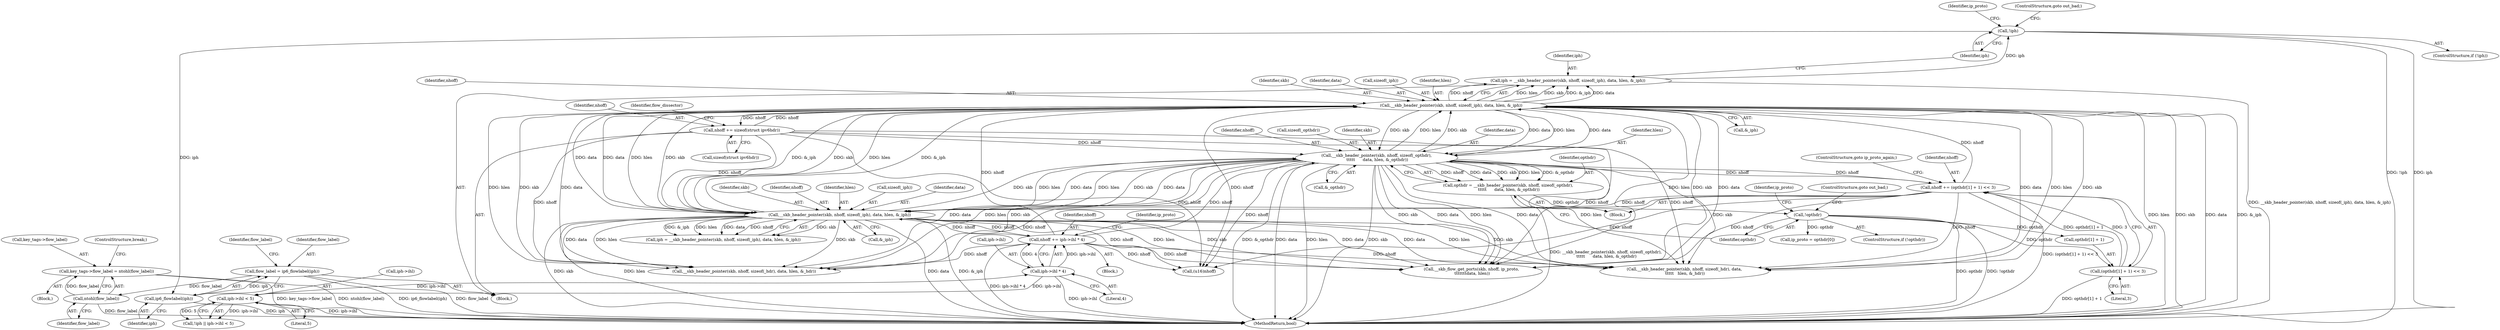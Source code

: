 digraph "0_linux_a6e544b0a88b53114bfa5a57e21b7be7a8dfc9d0@pointer" {
"1000338" [label="(Call,key_tags->flow_label = ntohl(flow_label))"];
"1000342" [label="(Call,ntohl(flow_label))"];
"1000320" [label="(Call,flow_label = ip6_flowlabel(iph))"];
"1000322" [label="(Call,ip6_flowlabel(iph))"];
"1000282" [label="(Call,!iph)"];
"1000270" [label="(Call,iph = __skb_header_pointer(skb, nhoff, sizeof(_iph), data, hlen, &_iph))"];
"1000272" [label="(Call,__skb_header_pointer(skb, nhoff, sizeof(_iph), data, hlen, &_iph))"];
"1000684" [label="(Call,__skb_header_pointer(skb, nhoff, sizeof(_opthdr),\n \t\t\t\t\t      data, hlen, &_opthdr))"];
"1000197" [label="(Call,__skb_header_pointer(skb, nhoff, sizeof(_iph), data, hlen, &_iph))"];
"1000290" [label="(Call,nhoff += sizeof(struct ipv6hdr))"];
"1000216" [label="(Call,nhoff += iph->ihl * 4)"];
"1000218" [label="(Call,iph->ihl * 4)"];
"1000210" [label="(Call,iph->ihl < 5)"];
"1000702" [label="(Call,nhoff += (opthdr[1] + 1) << 3)"];
"1000704" [label="(Call,(opthdr[1] + 1) << 3)"];
"1000694" [label="(Call,!opthdr)"];
"1000682" [label="(Call,opthdr = __skb_header_pointer(skb, nhoff, sizeof(_opthdr),\n \t\t\t\t\t      data, hlen, &_opthdr))"];
"1000697" [label="(Call,ip_proto = opthdr[0])"];
"1000217" [label="(Identifier,nhoff)"];
"1000224" [label="(Identifier,ip_proto)"];
"1000219" [label="(Call,iph->ihl)"];
"1000683" [label="(Identifier,opthdr)"];
"1000198" [label="(Identifier,skb)"];
"1000274" [label="(Identifier,nhoff)"];
"1000705" [label="(Call,opthdr[1] + 1)"];
"1000197" [label="(Call,__skb_header_pointer(skb, nhoff, sizeof(_iph), data, hlen, &_iph))"];
"1000273" [label="(Identifier,skb)"];
"1000693" [label="(ControlStructure,if (!opthdr))"];
"1000272" [label="(Call,__skb_header_pointer(skb, nhoff, sizeof(_iph), data, hlen, &_iph))"];
"1000191" [label="(Block,)"];
"1000673" [label="(Block,)"];
"1000331" [label="(Block,)"];
"1000265" [label="(Block,)"];
"1000690" [label="(Identifier,hlen)"];
"1000320" [label="(Call,flow_label = ip6_flowlabel(iph))"];
"1000711" [label="(ControlStructure,goto ip_proto_again;)"];
"1000279" [label="(Call,&_iph)"];
"1000686" [label="(Identifier,nhoff)"];
"1000696" [label="(ControlStructure,goto out_bad;)"];
"1000777" [label="(MethodReturn,bool)"];
"1000271" [label="(Identifier,iph)"];
"1000277" [label="(Identifier,data)"];
"1000682" [label="(Call,opthdr = __skb_header_pointer(skb, nhoff, sizeof(_opthdr),\n \t\t\t\t\t      data, hlen, &_opthdr))"];
"1000687" [label="(Call,sizeof(_opthdr))"];
"1000286" [label="(Identifier,ip_proto)"];
"1000204" [label="(Call,&_iph)"];
"1000747" [label="(Call,__skb_flow_get_ports(skb, nhoff, ip_proto,\n \t\t\t\t\t\t\tdata, hlen))"];
"1000772" [label="(Call,(u16)nhoff)"];
"1000216" [label="(Call,nhoff += iph->ihl * 4)"];
"1000199" [label="(Identifier,nhoff)"];
"1000203" [label="(Identifier,hlen)"];
"1000214" [label="(Literal,5)"];
"1000296" [label="(Identifier,flow_dissector)"];
"1000339" [label="(Call,key_tags->flow_label)"];
"1000291" [label="(Identifier,nhoff)"];
"1000211" [label="(Call,iph->ihl)"];
"1000292" [label="(Call,sizeof(struct ipv6hdr))"];
"1000691" [label="(Call,&_opthdr)"];
"1000275" [label="(Call,sizeof(_iph))"];
"1000281" [label="(ControlStructure,if (!iph))"];
"1000283" [label="(Identifier,iph)"];
"1000200" [label="(Call,sizeof(_iph))"];
"1000338" [label="(Call,key_tags->flow_label = ntohl(flow_label))"];
"1000685" [label="(Identifier,skb)"];
"1000472" [label="(Call,__skb_header_pointer(skb, nhoff, sizeof(_hdr), data,\n \t\t\t\t\t   hlen, &_hdr))"];
"1000322" [label="(Call,ip6_flowlabel(iph))"];
"1000290" [label="(Call,nhoff += sizeof(struct ipv6hdr))"];
"1000704" [label="(Call,(opthdr[1] + 1) << 3)"];
"1000698" [label="(Identifier,ip_proto)"];
"1000689" [label="(Identifier,data)"];
"1000282" [label="(Call,!iph)"];
"1000210" [label="(Call,iph->ihl < 5)"];
"1000323" [label="(Identifier,iph)"];
"1000270" [label="(Call,iph = __skb_header_pointer(skb, nhoff, sizeof(_iph), data, hlen, &_iph))"];
"1000278" [label="(Identifier,hlen)"];
"1000695" [label="(Identifier,opthdr)"];
"1000694" [label="(Call,!opthdr)"];
"1000195" [label="(Call,iph = __skb_header_pointer(skb, nhoff, sizeof(_iph), data, hlen, &_iph))"];
"1000222" [label="(Literal,4)"];
"1000344" [label="(ControlStructure,break;)"];
"1000284" [label="(ControlStructure,goto out_bad;)"];
"1000544" [label="(Call,__skb_header_pointer(skb, nhoff, sizeof(_hdr), data, hlen, &_hdr))"];
"1000343" [label="(Identifier,flow_label)"];
"1000218" [label="(Call,iph->ihl * 4)"];
"1000703" [label="(Identifier,nhoff)"];
"1000325" [label="(Identifier,flow_label)"];
"1000321" [label="(Identifier,flow_label)"];
"1000710" [label="(Literal,3)"];
"1000207" [label="(Call,!iph || iph->ihl < 5)"];
"1000684" [label="(Call,__skb_header_pointer(skb, nhoff, sizeof(_opthdr),\n \t\t\t\t\t      data, hlen, &_opthdr))"];
"1000342" [label="(Call,ntohl(flow_label))"];
"1000702" [label="(Call,nhoff += (opthdr[1] + 1) << 3)"];
"1000202" [label="(Identifier,data)"];
"1000338" -> "1000331"  [label="AST: "];
"1000338" -> "1000342"  [label="CFG: "];
"1000339" -> "1000338"  [label="AST: "];
"1000342" -> "1000338"  [label="AST: "];
"1000344" -> "1000338"  [label="CFG: "];
"1000338" -> "1000777"  [label="DDG: key_tags->flow_label"];
"1000338" -> "1000777"  [label="DDG: ntohl(flow_label)"];
"1000342" -> "1000338"  [label="DDG: flow_label"];
"1000342" -> "1000343"  [label="CFG: "];
"1000343" -> "1000342"  [label="AST: "];
"1000342" -> "1000777"  [label="DDG: flow_label"];
"1000320" -> "1000342"  [label="DDG: flow_label"];
"1000320" -> "1000265"  [label="AST: "];
"1000320" -> "1000322"  [label="CFG: "];
"1000321" -> "1000320"  [label="AST: "];
"1000322" -> "1000320"  [label="AST: "];
"1000325" -> "1000320"  [label="CFG: "];
"1000320" -> "1000777"  [label="DDG: ip6_flowlabel(iph)"];
"1000320" -> "1000777"  [label="DDG: flow_label"];
"1000322" -> "1000320"  [label="DDG: iph"];
"1000322" -> "1000323"  [label="CFG: "];
"1000323" -> "1000322"  [label="AST: "];
"1000322" -> "1000777"  [label="DDG: iph"];
"1000282" -> "1000322"  [label="DDG: iph"];
"1000282" -> "1000281"  [label="AST: "];
"1000282" -> "1000283"  [label="CFG: "];
"1000283" -> "1000282"  [label="AST: "];
"1000284" -> "1000282"  [label="CFG: "];
"1000286" -> "1000282"  [label="CFG: "];
"1000282" -> "1000777"  [label="DDG: !iph"];
"1000282" -> "1000777"  [label="DDG: iph"];
"1000270" -> "1000282"  [label="DDG: iph"];
"1000270" -> "1000265"  [label="AST: "];
"1000270" -> "1000272"  [label="CFG: "];
"1000271" -> "1000270"  [label="AST: "];
"1000272" -> "1000270"  [label="AST: "];
"1000283" -> "1000270"  [label="CFG: "];
"1000270" -> "1000777"  [label="DDG: __skb_header_pointer(skb, nhoff, sizeof(_iph), data, hlen, &_iph)"];
"1000272" -> "1000270"  [label="DDG: hlen"];
"1000272" -> "1000270"  [label="DDG: skb"];
"1000272" -> "1000270"  [label="DDG: &_iph"];
"1000272" -> "1000270"  [label="DDG: data"];
"1000272" -> "1000270"  [label="DDG: nhoff"];
"1000272" -> "1000279"  [label="CFG: "];
"1000273" -> "1000272"  [label="AST: "];
"1000274" -> "1000272"  [label="AST: "];
"1000275" -> "1000272"  [label="AST: "];
"1000277" -> "1000272"  [label="AST: "];
"1000278" -> "1000272"  [label="AST: "];
"1000279" -> "1000272"  [label="AST: "];
"1000272" -> "1000777"  [label="DDG: hlen"];
"1000272" -> "1000777"  [label="DDG: skb"];
"1000272" -> "1000777"  [label="DDG: data"];
"1000272" -> "1000777"  [label="DDG: &_iph"];
"1000272" -> "1000197"  [label="DDG: skb"];
"1000272" -> "1000197"  [label="DDG: data"];
"1000272" -> "1000197"  [label="DDG: hlen"];
"1000272" -> "1000197"  [label="DDG: &_iph"];
"1000684" -> "1000272"  [label="DDG: skb"];
"1000684" -> "1000272"  [label="DDG: data"];
"1000684" -> "1000272"  [label="DDG: hlen"];
"1000197" -> "1000272"  [label="DDG: skb"];
"1000197" -> "1000272"  [label="DDG: data"];
"1000197" -> "1000272"  [label="DDG: hlen"];
"1000197" -> "1000272"  [label="DDG: &_iph"];
"1000290" -> "1000272"  [label="DDG: nhoff"];
"1000216" -> "1000272"  [label="DDG: nhoff"];
"1000702" -> "1000272"  [label="DDG: nhoff"];
"1000272" -> "1000290"  [label="DDG: nhoff"];
"1000272" -> "1000472"  [label="DDG: skb"];
"1000272" -> "1000472"  [label="DDG: data"];
"1000272" -> "1000472"  [label="DDG: hlen"];
"1000272" -> "1000544"  [label="DDG: skb"];
"1000272" -> "1000544"  [label="DDG: data"];
"1000272" -> "1000544"  [label="DDG: hlen"];
"1000272" -> "1000684"  [label="DDG: skb"];
"1000272" -> "1000684"  [label="DDG: data"];
"1000272" -> "1000684"  [label="DDG: hlen"];
"1000272" -> "1000747"  [label="DDG: skb"];
"1000272" -> "1000747"  [label="DDG: data"];
"1000272" -> "1000747"  [label="DDG: hlen"];
"1000272" -> "1000772"  [label="DDG: nhoff"];
"1000684" -> "1000682"  [label="AST: "];
"1000684" -> "1000691"  [label="CFG: "];
"1000685" -> "1000684"  [label="AST: "];
"1000686" -> "1000684"  [label="AST: "];
"1000687" -> "1000684"  [label="AST: "];
"1000689" -> "1000684"  [label="AST: "];
"1000690" -> "1000684"  [label="AST: "];
"1000691" -> "1000684"  [label="AST: "];
"1000682" -> "1000684"  [label="CFG: "];
"1000684" -> "1000777"  [label="DDG: data"];
"1000684" -> "1000777"  [label="DDG: hlen"];
"1000684" -> "1000777"  [label="DDG: skb"];
"1000684" -> "1000777"  [label="DDG: &_opthdr"];
"1000684" -> "1000197"  [label="DDG: skb"];
"1000684" -> "1000197"  [label="DDG: data"];
"1000684" -> "1000197"  [label="DDG: hlen"];
"1000684" -> "1000472"  [label="DDG: skb"];
"1000684" -> "1000472"  [label="DDG: data"];
"1000684" -> "1000472"  [label="DDG: hlen"];
"1000684" -> "1000544"  [label="DDG: skb"];
"1000684" -> "1000544"  [label="DDG: data"];
"1000684" -> "1000544"  [label="DDG: hlen"];
"1000684" -> "1000682"  [label="DDG: nhoff"];
"1000684" -> "1000682"  [label="DDG: data"];
"1000684" -> "1000682"  [label="DDG: skb"];
"1000684" -> "1000682"  [label="DDG: hlen"];
"1000684" -> "1000682"  [label="DDG: &_opthdr"];
"1000197" -> "1000684"  [label="DDG: skb"];
"1000197" -> "1000684"  [label="DDG: data"];
"1000197" -> "1000684"  [label="DDG: hlen"];
"1000290" -> "1000684"  [label="DDG: nhoff"];
"1000216" -> "1000684"  [label="DDG: nhoff"];
"1000702" -> "1000684"  [label="DDG: nhoff"];
"1000684" -> "1000702"  [label="DDG: nhoff"];
"1000684" -> "1000747"  [label="DDG: skb"];
"1000684" -> "1000747"  [label="DDG: data"];
"1000684" -> "1000747"  [label="DDG: hlen"];
"1000684" -> "1000772"  [label="DDG: nhoff"];
"1000197" -> "1000195"  [label="AST: "];
"1000197" -> "1000204"  [label="CFG: "];
"1000198" -> "1000197"  [label="AST: "];
"1000199" -> "1000197"  [label="AST: "];
"1000200" -> "1000197"  [label="AST: "];
"1000202" -> "1000197"  [label="AST: "];
"1000203" -> "1000197"  [label="AST: "];
"1000204" -> "1000197"  [label="AST: "];
"1000195" -> "1000197"  [label="CFG: "];
"1000197" -> "1000777"  [label="DDG: hlen"];
"1000197" -> "1000777"  [label="DDG: &_iph"];
"1000197" -> "1000777"  [label="DDG: skb"];
"1000197" -> "1000777"  [label="DDG: data"];
"1000197" -> "1000195"  [label="DDG: skb"];
"1000197" -> "1000195"  [label="DDG: &_iph"];
"1000197" -> "1000195"  [label="DDG: hlen"];
"1000197" -> "1000195"  [label="DDG: data"];
"1000197" -> "1000195"  [label="DDG: nhoff"];
"1000290" -> "1000197"  [label="DDG: nhoff"];
"1000216" -> "1000197"  [label="DDG: nhoff"];
"1000702" -> "1000197"  [label="DDG: nhoff"];
"1000197" -> "1000216"  [label="DDG: nhoff"];
"1000197" -> "1000472"  [label="DDG: skb"];
"1000197" -> "1000472"  [label="DDG: data"];
"1000197" -> "1000472"  [label="DDG: hlen"];
"1000197" -> "1000544"  [label="DDG: skb"];
"1000197" -> "1000544"  [label="DDG: data"];
"1000197" -> "1000544"  [label="DDG: hlen"];
"1000197" -> "1000747"  [label="DDG: skb"];
"1000197" -> "1000747"  [label="DDG: data"];
"1000197" -> "1000747"  [label="DDG: hlen"];
"1000197" -> "1000772"  [label="DDG: nhoff"];
"1000290" -> "1000265"  [label="AST: "];
"1000290" -> "1000292"  [label="CFG: "];
"1000291" -> "1000290"  [label="AST: "];
"1000292" -> "1000290"  [label="AST: "];
"1000296" -> "1000290"  [label="CFG: "];
"1000290" -> "1000472"  [label="DDG: nhoff"];
"1000290" -> "1000544"  [label="DDG: nhoff"];
"1000290" -> "1000747"  [label="DDG: nhoff"];
"1000290" -> "1000772"  [label="DDG: nhoff"];
"1000216" -> "1000191"  [label="AST: "];
"1000216" -> "1000218"  [label="CFG: "];
"1000217" -> "1000216"  [label="AST: "];
"1000218" -> "1000216"  [label="AST: "];
"1000224" -> "1000216"  [label="CFG: "];
"1000216" -> "1000777"  [label="DDG: iph->ihl * 4"];
"1000218" -> "1000216"  [label="DDG: iph->ihl"];
"1000218" -> "1000216"  [label="DDG: 4"];
"1000216" -> "1000472"  [label="DDG: nhoff"];
"1000216" -> "1000544"  [label="DDG: nhoff"];
"1000216" -> "1000747"  [label="DDG: nhoff"];
"1000216" -> "1000772"  [label="DDG: nhoff"];
"1000218" -> "1000222"  [label="CFG: "];
"1000219" -> "1000218"  [label="AST: "];
"1000222" -> "1000218"  [label="AST: "];
"1000218" -> "1000777"  [label="DDG: iph->ihl"];
"1000218" -> "1000210"  [label="DDG: iph->ihl"];
"1000210" -> "1000218"  [label="DDG: iph->ihl"];
"1000210" -> "1000207"  [label="AST: "];
"1000210" -> "1000214"  [label="CFG: "];
"1000211" -> "1000210"  [label="AST: "];
"1000214" -> "1000210"  [label="AST: "];
"1000207" -> "1000210"  [label="CFG: "];
"1000210" -> "1000777"  [label="DDG: iph->ihl"];
"1000210" -> "1000207"  [label="DDG: iph->ihl"];
"1000210" -> "1000207"  [label="DDG: 5"];
"1000702" -> "1000673"  [label="AST: "];
"1000702" -> "1000704"  [label="CFG: "];
"1000703" -> "1000702"  [label="AST: "];
"1000704" -> "1000702"  [label="AST: "];
"1000711" -> "1000702"  [label="CFG: "];
"1000702" -> "1000777"  [label="DDG: (opthdr[1] + 1) << 3"];
"1000702" -> "1000472"  [label="DDG: nhoff"];
"1000702" -> "1000544"  [label="DDG: nhoff"];
"1000704" -> "1000702"  [label="DDG: opthdr[1] + 1"];
"1000704" -> "1000702"  [label="DDG: 3"];
"1000702" -> "1000747"  [label="DDG: nhoff"];
"1000702" -> "1000772"  [label="DDG: nhoff"];
"1000704" -> "1000710"  [label="CFG: "];
"1000705" -> "1000704"  [label="AST: "];
"1000710" -> "1000704"  [label="AST: "];
"1000704" -> "1000777"  [label="DDG: opthdr[1] + 1"];
"1000694" -> "1000704"  [label="DDG: opthdr"];
"1000694" -> "1000693"  [label="AST: "];
"1000694" -> "1000695"  [label="CFG: "];
"1000695" -> "1000694"  [label="AST: "];
"1000696" -> "1000694"  [label="CFG: "];
"1000698" -> "1000694"  [label="CFG: "];
"1000694" -> "1000777"  [label="DDG: opthdr"];
"1000694" -> "1000777"  [label="DDG: !opthdr"];
"1000682" -> "1000694"  [label="DDG: opthdr"];
"1000694" -> "1000697"  [label="DDG: opthdr"];
"1000694" -> "1000705"  [label="DDG: opthdr"];
"1000682" -> "1000673"  [label="AST: "];
"1000683" -> "1000682"  [label="AST: "];
"1000695" -> "1000682"  [label="CFG: "];
"1000682" -> "1000777"  [label="DDG: __skb_header_pointer(skb, nhoff, sizeof(_opthdr),\n \t\t\t\t\t      data, hlen, &_opthdr)"];
}
